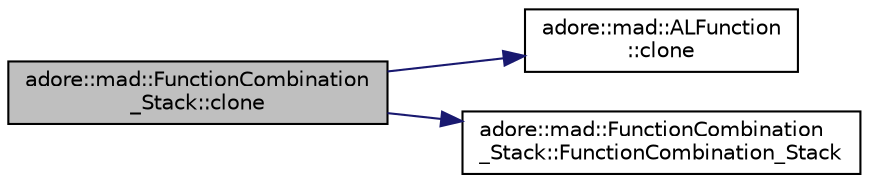 digraph "adore::mad::FunctionCombination_Stack::clone"
{
 // LATEX_PDF_SIZE
  edge [fontname="Helvetica",fontsize="10",labelfontname="Helvetica",labelfontsize="10"];
  node [fontname="Helvetica",fontsize="10",shape=record];
  rankdir="LR";
  Node1 [label="adore::mad::FunctionCombination\l_Stack::clone",height=0.2,width=0.4,color="black", fillcolor="grey75", style="filled", fontcolor="black",tooltip=" "];
  Node1 -> Node2 [color="midnightblue",fontsize="10",style="solid",fontname="Helvetica"];
  Node2 [label="adore::mad::ALFunction\l::clone",height=0.2,width=0.4,color="black", fillcolor="white", style="filled",URL="$classadore_1_1mad_1_1ALFunction.html#a3e21784680fec965fdcf4ff4c1bcbbe6",tooltip=" "];
  Node1 -> Node3 [color="midnightblue",fontsize="10",style="solid",fontname="Helvetica"];
  Node3 [label="adore::mad::FunctionCombination\l_Stack::FunctionCombination_Stack",height=0.2,width=0.4,color="black", fillcolor="white", style="filled",URL="$classadore_1_1mad_1_1FunctionCombination__Stack.html#a7f7f7677243c0b6b0c3952d67caf2966",tooltip=" "];
}
